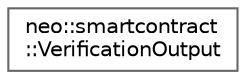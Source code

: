 digraph "Graphical Class Hierarchy"
{
 // LATEX_PDF_SIZE
  bgcolor="transparent";
  edge [fontname=Helvetica,fontsize=10,labelfontname=Helvetica,labelfontsize=10];
  node [fontname=Helvetica,fontsize=10,shape=box,height=0.2,width=0.4];
  rankdir="LR";
  Node0 [id="Node000000",label="neo::smartcontract\l::VerificationOutput",height=0.2,width=0.4,color="grey40", fillcolor="white", style="filled",URL="$structneo_1_1smartcontract_1_1_verification_output.html",tooltip="Transaction verification result."];
}

